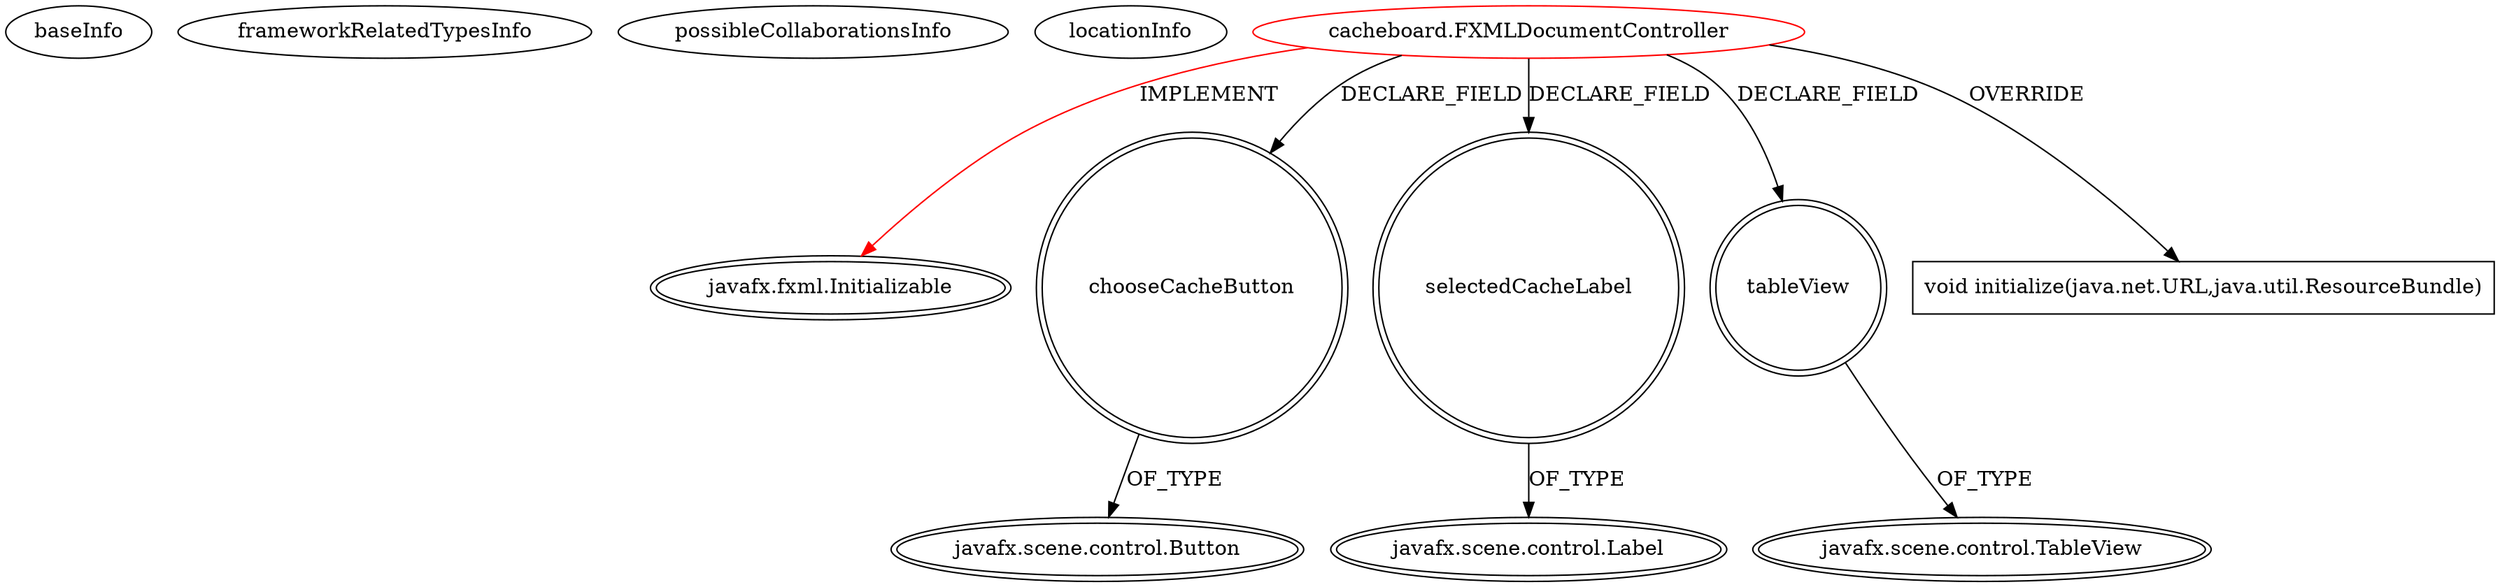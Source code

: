 digraph {
baseInfo[graphId=2725,category="extension_graph",isAnonymous=false,possibleRelation=false]
frameworkRelatedTypesInfo[0="javafx.fxml.Initializable"]
possibleCollaborationsInfo[]
locationInfo[projectName="gheidorn-cacheboard",filePath="/gheidorn-cacheboard/cacheboard-master/src/cacheboard/FXMLDocumentController.java",contextSignature="FXMLDocumentController",graphId="2725"]
0[label="cacheboard.FXMLDocumentController",vertexType="ROOT_CLIENT_CLASS_DECLARATION",isFrameworkType=false,color=red]
1[label="javafx.fxml.Initializable",vertexType="FRAMEWORK_INTERFACE_TYPE",isFrameworkType=true,peripheries=2]
2[label="chooseCacheButton",vertexType="FIELD_DECLARATION",isFrameworkType=true,peripheries=2,shape=circle]
3[label="javafx.scene.control.Button",vertexType="FRAMEWORK_CLASS_TYPE",isFrameworkType=true,peripheries=2]
4[label="selectedCacheLabel",vertexType="FIELD_DECLARATION",isFrameworkType=true,peripheries=2,shape=circle]
5[label="javafx.scene.control.Label",vertexType="FRAMEWORK_CLASS_TYPE",isFrameworkType=true,peripheries=2]
6[label="tableView",vertexType="FIELD_DECLARATION",isFrameworkType=true,peripheries=2,shape=circle]
7[label="javafx.scene.control.TableView",vertexType="FRAMEWORK_CLASS_TYPE",isFrameworkType=true,peripheries=2]
8[label="void initialize(java.net.URL,java.util.ResourceBundle)",vertexType="OVERRIDING_METHOD_DECLARATION",isFrameworkType=false,shape=box]
0->1[label="IMPLEMENT",color=red]
0->2[label="DECLARE_FIELD"]
2->3[label="OF_TYPE"]
0->4[label="DECLARE_FIELD"]
4->5[label="OF_TYPE"]
0->6[label="DECLARE_FIELD"]
6->7[label="OF_TYPE"]
0->8[label="OVERRIDE"]
}
